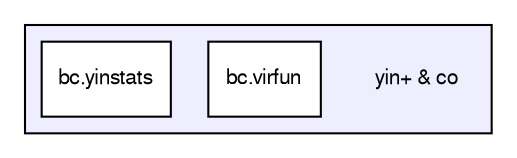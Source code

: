 digraph G {
  bgcolor=transparent;
  compound=true
  node [ fontsize="10", fontname="FreeSans"];
  edge [ labelfontsize="10", labelfontname="FreeSans"];
  subgraph clusterdir_9d796b5c9224ad50c0b820fe47c019d9 {
    graph [ bgcolor="#eeeeff", pencolor="black", label="" URL="dir_9d796b5c9224ad50c0b820fe47c019d9.html"];
    dir_9d796b5c9224ad50c0b820fe47c019d9 [shape=plaintext label="yin+ & co"];
    dir_307fd33dbeae5c031661da0aa79f355b [shape=box label="bc.virfun" color="black" fillcolor="white" style="filled" URL="dir_307fd33dbeae5c031661da0aa79f355b.html"];
    dir_71c81267217c902beb0298964623fc12 [shape=box label="bc.yinstats" color="black" fillcolor="white" style="filled" URL="dir_71c81267217c902beb0298964623fc12.html"];
  }
}
